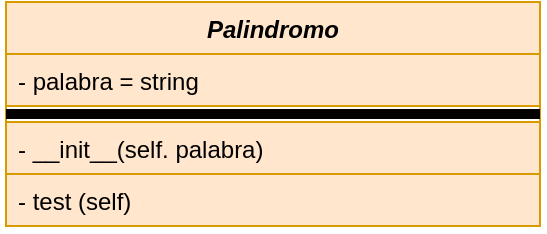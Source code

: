 <mxfile version="17.1.3" type="device"><diagram id="C5RBs43oDa-KdzZeNtuy" name="Page-1"><mxGraphModel dx="1038" dy="487" grid="1" gridSize="10" guides="1" tooltips="1" connect="1" arrows="1" fold="1" page="1" pageScale="1" pageWidth="827" pageHeight="1169" math="0" shadow="0"><root><mxCell id="WIyWlLk6GJQsqaUBKTNV-0"/><mxCell id="WIyWlLk6GJQsqaUBKTNV-1" parent="WIyWlLk6GJQsqaUBKTNV-0"/><mxCell id="WvZEGt0q61B4KaGKmZQA-0" value="Palindromo" style="swimlane;fontStyle=3;align=center;verticalAlign=top;childLayout=stackLayout;horizontal=1;startSize=26;horizontalStack=0;resizeParent=1;resizeParentMax=0;resizeLast=0;collapsible=1;marginBottom=0;fillColor=#ffe6cc;strokeColor=#d79b00;" parent="WIyWlLk6GJQsqaUBKTNV-1" vertex="1"><mxGeometry x="270" y="100" width="267" height="112" as="geometry"/></mxCell><mxCell id="XttR3J2cHhLEn3q7CQ9V-1" value="- palabra = string" style="text;strokeColor=#d79b00;fillColor=#ffe6cc;align=left;verticalAlign=top;spacingLeft=4;spacingRight=4;overflow=hidden;rotatable=0;points=[[0,0.5],[1,0.5]];portConstraint=eastwest;" vertex="1" parent="WvZEGt0q61B4KaGKmZQA-0"><mxGeometry y="26" width="267" height="26" as="geometry"/></mxCell><mxCell id="WvZEGt0q61B4KaGKmZQA-2" value="" style="line;strokeWidth=5;fillColor=#ffe6cc;align=left;verticalAlign=middle;spacingTop=-1;spacingLeft=3;spacingRight=3;rotatable=0;labelPosition=right;points=[];portConstraint=eastwest;strokeColor=#030201;" parent="WvZEGt0q61B4KaGKmZQA-0" vertex="1"><mxGeometry y="52" width="267" height="8" as="geometry"/></mxCell><mxCell id="WvZEGt0q61B4KaGKmZQA-7" value="- __init__(self. palabra)" style="text;strokeColor=#d79b00;fillColor=#ffe6cc;align=left;verticalAlign=top;spacingLeft=4;spacingRight=4;overflow=hidden;rotatable=0;points=[[0,0.5],[1,0.5]];portConstraint=eastwest;" parent="WvZEGt0q61B4KaGKmZQA-0" vertex="1"><mxGeometry y="60" width="267" height="26" as="geometry"/></mxCell><mxCell id="XttR3J2cHhLEn3q7CQ9V-0" value="- test (self)" style="text;strokeColor=#d79b00;fillColor=#ffe6cc;align=left;verticalAlign=top;spacingLeft=4;spacingRight=4;overflow=hidden;rotatable=0;points=[[0,0.5],[1,0.5]];portConstraint=eastwest;" vertex="1" parent="WvZEGt0q61B4KaGKmZQA-0"><mxGeometry y="86" width="267" height="26" as="geometry"/></mxCell></root></mxGraphModel></diagram></mxfile>